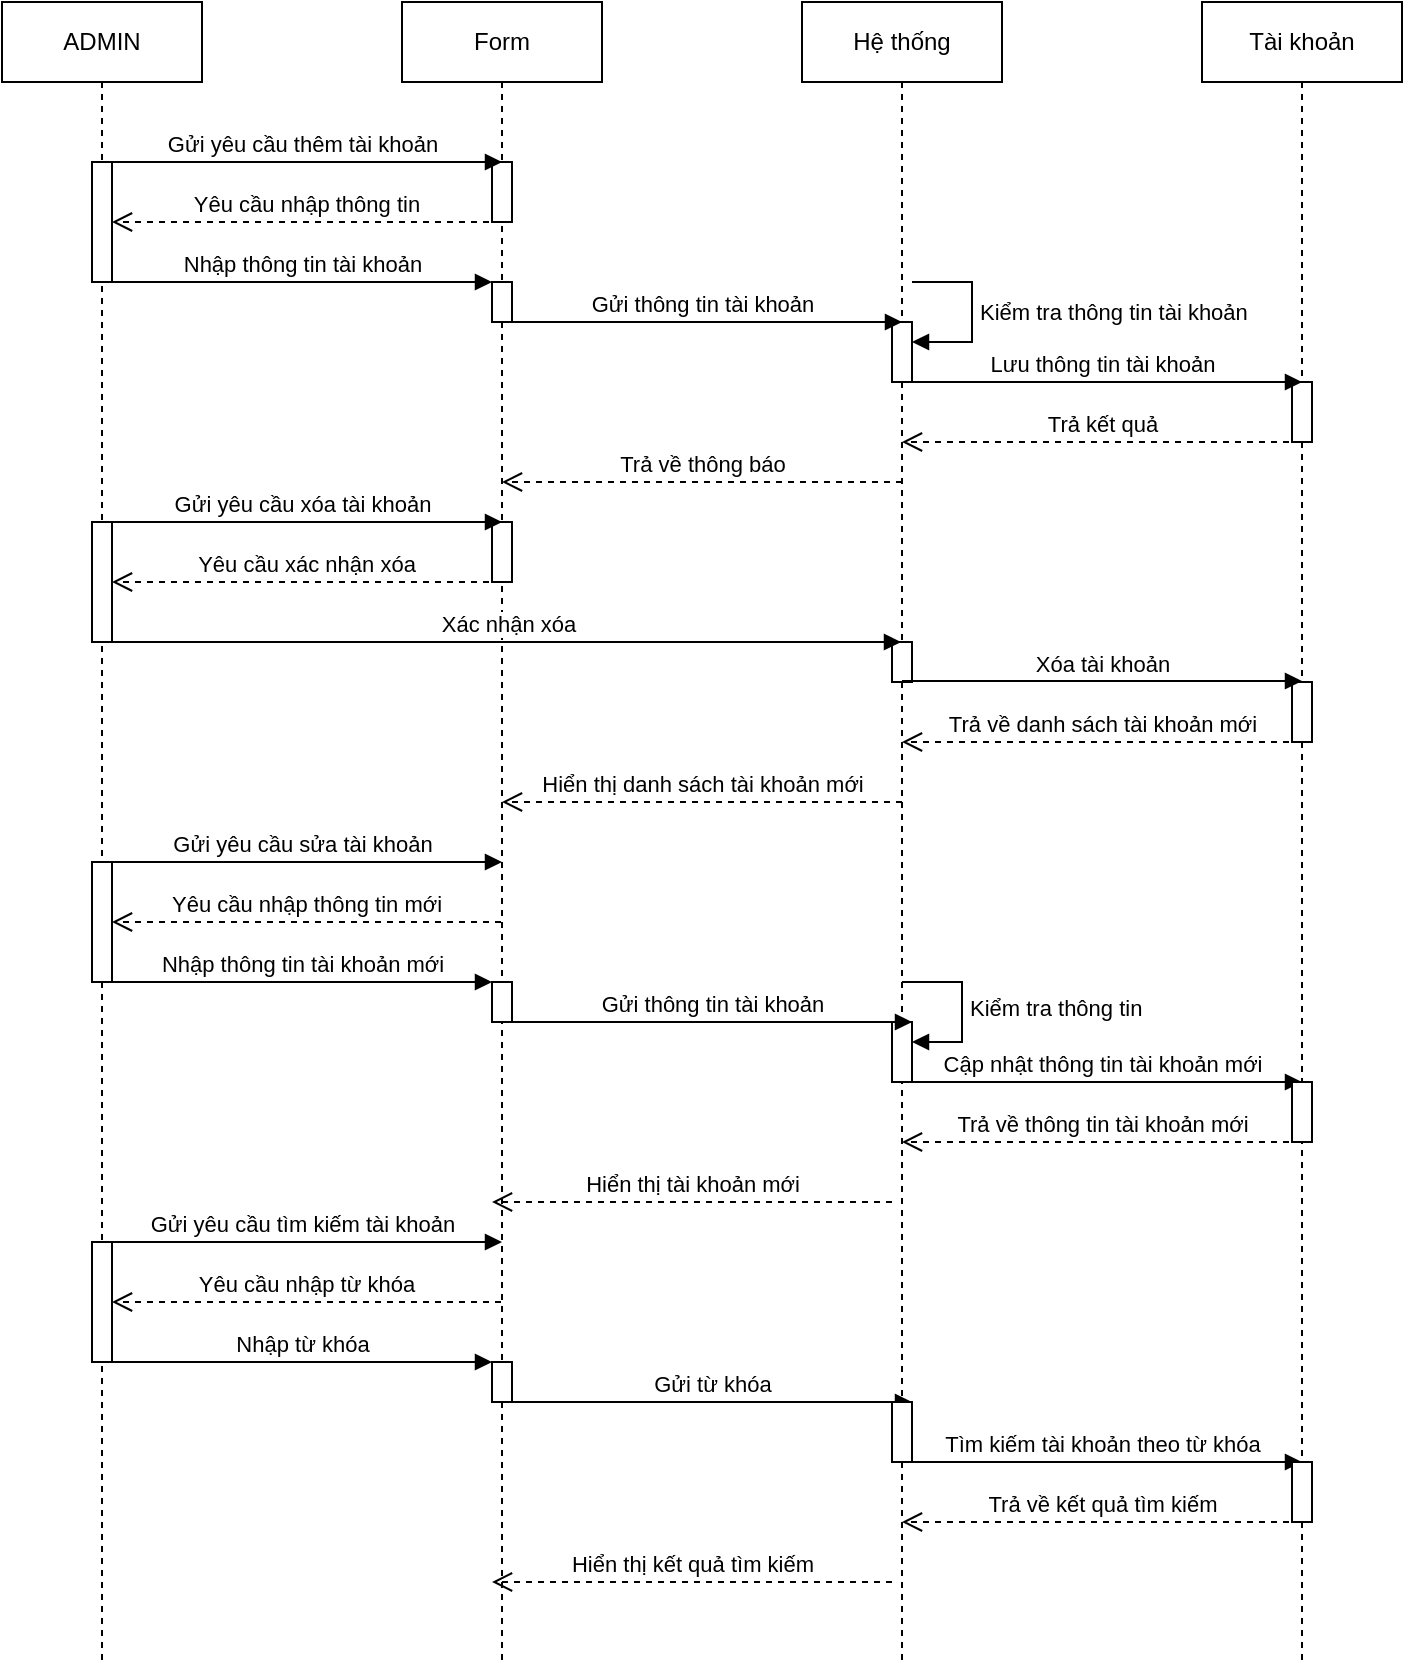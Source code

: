 <mxfile version="22.0.8" type="device">
  <diagram name="Page-1" id="V7sCuvtAG631aXER1X33">
    <mxGraphModel dx="872" dy="465" grid="1" gridSize="10" guides="1" tooltips="1" connect="1" arrows="1" fold="1" page="1" pageScale="1" pageWidth="850" pageHeight="1100" math="0" shadow="0">
      <root>
        <mxCell id="0" />
        <mxCell id="1" parent="0" />
        <mxCell id="-wsJ8GMsP-GpTGa5a6cc-99" value="ADMIN" style="shape=umlLifeline;perimeter=lifelinePerimeter;whiteSpace=wrap;html=1;container=1;dropTarget=0;collapsible=0;recursiveResize=0;outlineConnect=0;portConstraint=eastwest;newEdgeStyle={&quot;curved&quot;:0,&quot;rounded&quot;:0};" vertex="1" parent="1">
          <mxGeometry x="50" y="70" width="100" height="830" as="geometry" />
        </mxCell>
        <mxCell id="-wsJ8GMsP-GpTGa5a6cc-100" value="" style="html=1;points=[[0,0,0,0,5],[0,1,0,0,-5],[1,0,0,0,5],[1,1,0,0,-5]];perimeter=orthogonalPerimeter;outlineConnect=0;targetShapes=umlLifeline;portConstraint=eastwest;newEdgeStyle={&quot;curved&quot;:0,&quot;rounded&quot;:0};" vertex="1" parent="-wsJ8GMsP-GpTGa5a6cc-99">
          <mxGeometry x="45" y="80" width="10" height="60" as="geometry" />
        </mxCell>
        <mxCell id="-wsJ8GMsP-GpTGa5a6cc-101" value="" style="html=1;points=[[0,0,0,0,5],[0,1,0,0,-5],[1,0,0,0,5],[1,1,0,0,-5]];perimeter=orthogonalPerimeter;outlineConnect=0;targetShapes=umlLifeline;portConstraint=eastwest;newEdgeStyle={&quot;curved&quot;:0,&quot;rounded&quot;:0};" vertex="1" parent="-wsJ8GMsP-GpTGa5a6cc-99">
          <mxGeometry x="45" y="260" width="10" height="60" as="geometry" />
        </mxCell>
        <mxCell id="-wsJ8GMsP-GpTGa5a6cc-102" value="Form" style="shape=umlLifeline;perimeter=lifelinePerimeter;whiteSpace=wrap;html=1;container=1;dropTarget=0;collapsible=0;recursiveResize=0;outlineConnect=0;portConstraint=eastwest;newEdgeStyle={&quot;curved&quot;:0,&quot;rounded&quot;:0};" vertex="1" parent="1">
          <mxGeometry x="250" y="70" width="100" height="830" as="geometry" />
        </mxCell>
        <mxCell id="-wsJ8GMsP-GpTGa5a6cc-103" value="" style="html=1;points=[[0,0,0,0,5],[0,1,0,0,-5],[1,0,0,0,5],[1,1,0,0,-5]];perimeter=orthogonalPerimeter;outlineConnect=0;targetShapes=umlLifeline;portConstraint=eastwest;newEdgeStyle={&quot;curved&quot;:0,&quot;rounded&quot;:0};" vertex="1" parent="-wsJ8GMsP-GpTGa5a6cc-102">
          <mxGeometry x="45" y="80" width="10" height="30" as="geometry" />
        </mxCell>
        <mxCell id="-wsJ8GMsP-GpTGa5a6cc-104" value="" style="html=1;points=[[0,0,0,0,5],[0,1,0,0,-5],[1,0,0,0,5],[1,1,0,0,-5]];perimeter=orthogonalPerimeter;outlineConnect=0;targetShapes=umlLifeline;portConstraint=eastwest;newEdgeStyle={&quot;curved&quot;:0,&quot;rounded&quot;:0};" vertex="1" parent="-wsJ8GMsP-GpTGa5a6cc-102">
          <mxGeometry x="45" y="140" width="10" height="20" as="geometry" />
        </mxCell>
        <mxCell id="-wsJ8GMsP-GpTGa5a6cc-105" value="" style="html=1;points=[[0,0,0,0,5],[0,1,0,0,-5],[1,0,0,0,5],[1,1,0,0,-5]];perimeter=orthogonalPerimeter;outlineConnect=0;targetShapes=umlLifeline;portConstraint=eastwest;newEdgeStyle={&quot;curved&quot;:0,&quot;rounded&quot;:0};" vertex="1" parent="-wsJ8GMsP-GpTGa5a6cc-102">
          <mxGeometry x="45" y="260" width="10" height="30" as="geometry" />
        </mxCell>
        <mxCell id="-wsJ8GMsP-GpTGa5a6cc-106" value="Hệ thống" style="shape=umlLifeline;perimeter=lifelinePerimeter;whiteSpace=wrap;html=1;container=1;dropTarget=0;collapsible=0;recursiveResize=0;outlineConnect=0;portConstraint=eastwest;newEdgeStyle={&quot;curved&quot;:0,&quot;rounded&quot;:0};" vertex="1" parent="1">
          <mxGeometry x="450" y="70" width="100" height="830" as="geometry" />
        </mxCell>
        <mxCell id="-wsJ8GMsP-GpTGa5a6cc-107" value="" style="html=1;points=[[0,0,0,0,5],[0,1,0,0,-5],[1,0,0,0,5],[1,1,0,0,-5]];perimeter=orthogonalPerimeter;outlineConnect=0;targetShapes=umlLifeline;portConstraint=eastwest;newEdgeStyle={&quot;curved&quot;:0,&quot;rounded&quot;:0};" vertex="1" parent="-wsJ8GMsP-GpTGa5a6cc-106">
          <mxGeometry x="45" y="160" width="10" height="30" as="geometry" />
        </mxCell>
        <mxCell id="-wsJ8GMsP-GpTGa5a6cc-108" value="Kiểm tra thông tin&amp;nbsp;tài khoản" style="html=1;align=left;spacingLeft=2;endArrow=block;rounded=0;edgeStyle=orthogonalEdgeStyle;curved=0;rounded=0;" edge="1" parent="-wsJ8GMsP-GpTGa5a6cc-106" target="-wsJ8GMsP-GpTGa5a6cc-107">
          <mxGeometry relative="1" as="geometry">
            <mxPoint x="55" y="140" as="sourcePoint" />
            <Array as="points">
              <mxPoint x="85" y="170" />
            </Array>
          </mxGeometry>
        </mxCell>
        <mxCell id="-wsJ8GMsP-GpTGa5a6cc-109" value="" style="html=1;points=[[0,0,0,0,5],[0,1,0,0,-5],[1,0,0,0,5],[1,1,0,0,-5]];perimeter=orthogonalPerimeter;outlineConnect=0;targetShapes=umlLifeline;portConstraint=eastwest;newEdgeStyle={&quot;curved&quot;:0,&quot;rounded&quot;:0};" vertex="1" parent="-wsJ8GMsP-GpTGa5a6cc-106">
          <mxGeometry x="45" y="320" width="10" height="20" as="geometry" />
        </mxCell>
        <mxCell id="-wsJ8GMsP-GpTGa5a6cc-110" value="" style="html=1;points=[[0,0,0,0,5],[0,1,0,0,-5],[1,0,0,0,5],[1,1,0,0,-5]];perimeter=orthogonalPerimeter;outlineConnect=0;targetShapes=umlLifeline;portConstraint=eastwest;newEdgeStyle={&quot;curved&quot;:0,&quot;rounded&quot;:0};" vertex="1" parent="-wsJ8GMsP-GpTGa5a6cc-106">
          <mxGeometry x="45" y="510" width="10" height="30" as="geometry" />
        </mxCell>
        <mxCell id="-wsJ8GMsP-GpTGa5a6cc-111" value="Kiểm tra thông tin" style="html=1;align=left;spacingLeft=2;endArrow=block;rounded=0;edgeStyle=orthogonalEdgeStyle;curved=0;rounded=0;" edge="1" parent="-wsJ8GMsP-GpTGa5a6cc-106" target="-wsJ8GMsP-GpTGa5a6cc-110">
          <mxGeometry relative="1" as="geometry">
            <mxPoint x="50" y="490" as="sourcePoint" />
            <Array as="points">
              <mxPoint x="80" y="520" />
            </Array>
          </mxGeometry>
        </mxCell>
        <mxCell id="-wsJ8GMsP-GpTGa5a6cc-112" value="Gửi yêu cầu sửa tài khoản" style="html=1;verticalAlign=bottom;endArrow=block;curved=0;rounded=0;" edge="1" parent="-wsJ8GMsP-GpTGa5a6cc-106">
          <mxGeometry width="80" relative="1" as="geometry">
            <mxPoint x="-350" y="430" as="sourcePoint" />
            <mxPoint x="-150" y="430" as="targetPoint" />
          </mxGeometry>
        </mxCell>
        <mxCell id="-wsJ8GMsP-GpTGa5a6cc-113" value="" style="html=1;points=[[0,0,0,0,5],[0,1,0,0,-5],[1,0,0,0,5],[1,1,0,0,-5]];perimeter=orthogonalPerimeter;outlineConnect=0;targetShapes=umlLifeline;portConstraint=eastwest;newEdgeStyle={&quot;curved&quot;:0,&quot;rounded&quot;:0};" vertex="1" parent="-wsJ8GMsP-GpTGa5a6cc-106">
          <mxGeometry x="-355" y="430" width="10" height="60" as="geometry" />
        </mxCell>
        <mxCell id="-wsJ8GMsP-GpTGa5a6cc-114" value="Yêu cầu nhập thông tin mới" style="html=1;verticalAlign=bottom;endArrow=open;dashed=1;endSize=8;curved=0;rounded=0;" edge="1" parent="-wsJ8GMsP-GpTGa5a6cc-106">
          <mxGeometry relative="1" as="geometry">
            <mxPoint x="-150.5" y="460" as="sourcePoint" />
            <mxPoint x="-345" y="460" as="targetPoint" />
            <Array as="points">
              <mxPoint x="-250" y="460" />
            </Array>
          </mxGeometry>
        </mxCell>
        <mxCell id="-wsJ8GMsP-GpTGa5a6cc-115" value="Nhập thông tin tài khoản mới" style="html=1;verticalAlign=bottom;endArrow=block;curved=0;rounded=0;" edge="1" parent="-wsJ8GMsP-GpTGa5a6cc-106" source="-wsJ8GMsP-GpTGa5a6cc-113" target="-wsJ8GMsP-GpTGa5a6cc-117">
          <mxGeometry width="80" relative="1" as="geometry">
            <mxPoint x="-320" y="510" as="sourcePoint" />
            <mxPoint x="-90" y="510" as="targetPoint" />
          </mxGeometry>
        </mxCell>
        <mxCell id="-wsJ8GMsP-GpTGa5a6cc-116" value="Gửi thông tin&amp;nbsp;tài khoản" style="html=1;verticalAlign=bottom;endArrow=block;curved=0;rounded=0;" edge="1" parent="-wsJ8GMsP-GpTGa5a6cc-106">
          <mxGeometry width="80" relative="1" as="geometry">
            <mxPoint x="-145" y="510" as="sourcePoint" />
            <mxPoint x="55" y="510" as="targetPoint" />
          </mxGeometry>
        </mxCell>
        <mxCell id="-wsJ8GMsP-GpTGa5a6cc-117" value="" style="html=1;points=[[0,0,0,0,5],[0,1,0,0,-5],[1,0,0,0,5],[1,1,0,0,-5]];perimeter=orthogonalPerimeter;outlineConnect=0;targetShapes=umlLifeline;portConstraint=eastwest;newEdgeStyle={&quot;curved&quot;:0,&quot;rounded&quot;:0};" vertex="1" parent="-wsJ8GMsP-GpTGa5a6cc-106">
          <mxGeometry x="-155" y="490" width="10" height="20" as="geometry" />
        </mxCell>
        <mxCell id="-wsJ8GMsP-GpTGa5a6cc-118" value="Cập nhật thông tin tài khoản mới" style="html=1;verticalAlign=bottom;endArrow=block;curved=0;rounded=0;" edge="1" parent="-wsJ8GMsP-GpTGa5a6cc-106">
          <mxGeometry width="80" relative="1" as="geometry">
            <mxPoint x="50" y="540" as="sourcePoint" />
            <mxPoint x="250" y="540" as="targetPoint" />
          </mxGeometry>
        </mxCell>
        <mxCell id="-wsJ8GMsP-GpTGa5a6cc-119" value="Hiển thị tài khoản mới" style="html=1;verticalAlign=bottom;endArrow=open;dashed=1;endSize=8;curved=0;rounded=0;" edge="1" parent="-wsJ8GMsP-GpTGa5a6cc-106">
          <mxGeometry relative="1" as="geometry">
            <mxPoint x="45" y="600" as="sourcePoint" />
            <mxPoint x="-155" y="600" as="targetPoint" />
            <Array as="points" />
          </mxGeometry>
        </mxCell>
        <mxCell id="-wsJ8GMsP-GpTGa5a6cc-120" value="Yêu cầu nhập thông tin" style="html=1;verticalAlign=bottom;endArrow=open;dashed=1;endSize=8;curved=0;rounded=0;" edge="1" parent="1">
          <mxGeometry relative="1" as="geometry">
            <mxPoint x="299.5" y="180" as="sourcePoint" />
            <mxPoint x="105" y="180" as="targetPoint" />
            <Array as="points">
              <mxPoint x="200" y="180" />
            </Array>
          </mxGeometry>
        </mxCell>
        <mxCell id="-wsJ8GMsP-GpTGa5a6cc-121" value="Nhập thông tin&amp;nbsp;tài khoản" style="html=1;verticalAlign=bottom;endArrow=block;curved=0;rounded=0;" edge="1" parent="1" source="-wsJ8GMsP-GpTGa5a6cc-100" target="-wsJ8GMsP-GpTGa5a6cc-104">
          <mxGeometry width="80" relative="1" as="geometry">
            <mxPoint x="130" y="230" as="sourcePoint" />
            <mxPoint x="360" y="230" as="targetPoint" />
          </mxGeometry>
        </mxCell>
        <mxCell id="-wsJ8GMsP-GpTGa5a6cc-122" value="Gửi yêu cầu thêm tài khoản" style="html=1;verticalAlign=bottom;endArrow=block;curved=0;rounded=0;" edge="1" parent="1">
          <mxGeometry width="80" relative="1" as="geometry">
            <mxPoint x="100" y="150" as="sourcePoint" />
            <mxPoint x="300" y="150" as="targetPoint" />
          </mxGeometry>
        </mxCell>
        <mxCell id="-wsJ8GMsP-GpTGa5a6cc-123" value="Gửi thông tin&amp;nbsp;tài khoản" style="html=1;verticalAlign=bottom;endArrow=block;curved=0;rounded=0;" edge="1" parent="1">
          <mxGeometry width="80" relative="1" as="geometry">
            <mxPoint x="300" y="230" as="sourcePoint" />
            <mxPoint x="500" y="230" as="targetPoint" />
          </mxGeometry>
        </mxCell>
        <mxCell id="-wsJ8GMsP-GpTGa5a6cc-124" value="Trả kết quả" style="html=1;verticalAlign=bottom;endArrow=open;dashed=1;endSize=8;curved=0;rounded=0;" edge="1" parent="1">
          <mxGeometry relative="1" as="geometry">
            <mxPoint x="699.5" y="290" as="sourcePoint" />
            <mxPoint x="500" y="290" as="targetPoint" />
            <Array as="points">
              <mxPoint x="575" y="290" />
            </Array>
          </mxGeometry>
        </mxCell>
        <mxCell id="-wsJ8GMsP-GpTGa5a6cc-125" value="Tài khoản" style="shape=umlLifeline;perimeter=lifelinePerimeter;whiteSpace=wrap;html=1;container=1;dropTarget=0;collapsible=0;recursiveResize=0;outlineConnect=0;portConstraint=eastwest;newEdgeStyle={&quot;curved&quot;:0,&quot;rounded&quot;:0};" vertex="1" parent="1">
          <mxGeometry x="650" y="70" width="100" height="830" as="geometry" />
        </mxCell>
        <mxCell id="-wsJ8GMsP-GpTGa5a6cc-126" value="" style="html=1;points=[[0,0,0,0,5],[0,1,0,0,-5],[1,0,0,0,5],[1,1,0,0,-5]];perimeter=orthogonalPerimeter;outlineConnect=0;targetShapes=umlLifeline;portConstraint=eastwest;newEdgeStyle={&quot;curved&quot;:0,&quot;rounded&quot;:0};" vertex="1" parent="-wsJ8GMsP-GpTGa5a6cc-125">
          <mxGeometry x="45" y="190" width="10" height="30" as="geometry" />
        </mxCell>
        <mxCell id="-wsJ8GMsP-GpTGa5a6cc-127" value="" style="html=1;points=[[0,0,0,0,5],[0,1,0,0,-5],[1,0,0,0,5],[1,1,0,0,-5]];perimeter=orthogonalPerimeter;outlineConnect=0;targetShapes=umlLifeline;portConstraint=eastwest;newEdgeStyle={&quot;curved&quot;:0,&quot;rounded&quot;:0};" vertex="1" parent="-wsJ8GMsP-GpTGa5a6cc-125">
          <mxGeometry x="45" y="340" width="10" height="30" as="geometry" />
        </mxCell>
        <mxCell id="-wsJ8GMsP-GpTGa5a6cc-128" value="" style="html=1;points=[[0,0,0,0,5],[0,1,0,0,-5],[1,0,0,0,5],[1,1,0,0,-5]];perimeter=orthogonalPerimeter;outlineConnect=0;targetShapes=umlLifeline;portConstraint=eastwest;newEdgeStyle={&quot;curved&quot;:0,&quot;rounded&quot;:0};" vertex="1" parent="-wsJ8GMsP-GpTGa5a6cc-125">
          <mxGeometry x="45" y="540" width="10" height="30" as="geometry" />
        </mxCell>
        <mxCell id="-wsJ8GMsP-GpTGa5a6cc-129" value="Trả về thông báo" style="html=1;verticalAlign=bottom;endArrow=open;dashed=1;endSize=8;curved=0;rounded=0;" edge="1" parent="1" target="-wsJ8GMsP-GpTGa5a6cc-102">
          <mxGeometry relative="1" as="geometry">
            <mxPoint x="500" y="310" as="sourcePoint" />
            <mxPoint x="305" y="310" as="targetPoint" />
            <Array as="points">
              <mxPoint x="400.5" y="310" />
            </Array>
          </mxGeometry>
        </mxCell>
        <mxCell id="-wsJ8GMsP-GpTGa5a6cc-130" value="Lưu thông tin&amp;nbsp;tài khoản" style="html=1;verticalAlign=bottom;endArrow=block;curved=0;rounded=0;" edge="1" parent="1">
          <mxGeometry width="80" relative="1" as="geometry">
            <mxPoint x="500" y="260" as="sourcePoint" />
            <mxPoint x="700" y="260" as="targetPoint" />
          </mxGeometry>
        </mxCell>
        <mxCell id="-wsJ8GMsP-GpTGa5a6cc-131" value="Gửi yêu cầu xóa tài khoản" style="html=1;verticalAlign=bottom;endArrow=block;curved=0;rounded=0;" edge="1" parent="1">
          <mxGeometry width="80" relative="1" as="geometry">
            <mxPoint x="100" y="330" as="sourcePoint" />
            <mxPoint x="300" y="330" as="targetPoint" />
          </mxGeometry>
        </mxCell>
        <mxCell id="-wsJ8GMsP-GpTGa5a6cc-132" value="Yêu cầu xác nhận xóa" style="html=1;verticalAlign=bottom;endArrow=open;dashed=1;endSize=8;curved=0;rounded=0;" edge="1" parent="1">
          <mxGeometry relative="1" as="geometry">
            <mxPoint x="299.5" y="360" as="sourcePoint" />
            <mxPoint x="105" y="360" as="targetPoint" />
            <Array as="points">
              <mxPoint x="200" y="360" />
            </Array>
          </mxGeometry>
        </mxCell>
        <mxCell id="-wsJ8GMsP-GpTGa5a6cc-133" value="Xác nhận xóa" style="html=1;verticalAlign=bottom;endArrow=block;curved=0;rounded=0;" edge="1" parent="1">
          <mxGeometry width="80" relative="1" as="geometry">
            <mxPoint x="105" y="390" as="sourcePoint" />
            <mxPoint x="499.5" y="390" as="targetPoint" />
          </mxGeometry>
        </mxCell>
        <mxCell id="-wsJ8GMsP-GpTGa5a6cc-134" value="Xóa&amp;nbsp;tài khoản" style="html=1;verticalAlign=bottom;endArrow=block;curved=0;rounded=0;" edge="1" parent="1">
          <mxGeometry width="80" relative="1" as="geometry">
            <mxPoint x="500" y="409.5" as="sourcePoint" />
            <mxPoint x="700" y="409.5" as="targetPoint" />
          </mxGeometry>
        </mxCell>
        <mxCell id="-wsJ8GMsP-GpTGa5a6cc-135" value="Trả về danh sách tài khoản mới" style="html=1;verticalAlign=bottom;endArrow=open;dashed=1;endSize=8;curved=0;rounded=0;" edge="1" parent="1">
          <mxGeometry relative="1" as="geometry">
            <mxPoint x="699.5" y="440" as="sourcePoint" />
            <mxPoint x="500" y="440" as="targetPoint" />
            <Array as="points">
              <mxPoint x="575" y="440" />
            </Array>
          </mxGeometry>
        </mxCell>
        <mxCell id="-wsJ8GMsP-GpTGa5a6cc-136" value="Hiển thị danh sách tài khoản mới" style="html=1;verticalAlign=bottom;endArrow=open;dashed=1;endSize=8;curved=0;rounded=0;" edge="1" parent="1">
          <mxGeometry relative="1" as="geometry">
            <mxPoint x="500" y="470" as="sourcePoint" />
            <mxPoint x="300" y="470" as="targetPoint" />
            <Array as="points" />
          </mxGeometry>
        </mxCell>
        <mxCell id="-wsJ8GMsP-GpTGa5a6cc-137" value="Trả về thông tin tài khoản mới" style="html=1;verticalAlign=bottom;endArrow=open;dashed=1;endSize=8;curved=0;rounded=0;" edge="1" parent="1">
          <mxGeometry relative="1" as="geometry">
            <mxPoint x="699.5" y="640" as="sourcePoint" />
            <mxPoint x="500" y="640" as="targetPoint" />
            <Array as="points">
              <mxPoint x="575" y="640" />
            </Array>
          </mxGeometry>
        </mxCell>
        <mxCell id="-wsJ8GMsP-GpTGa5a6cc-138" value="Gửi yêu cầu tìm kiếm tài khoản" style="html=1;verticalAlign=bottom;endArrow=block;curved=0;rounded=0;" edge="1" parent="1">
          <mxGeometry width="80" relative="1" as="geometry">
            <mxPoint x="100" y="690" as="sourcePoint" />
            <mxPoint x="300" y="690" as="targetPoint" />
          </mxGeometry>
        </mxCell>
        <mxCell id="-wsJ8GMsP-GpTGa5a6cc-139" value="Yêu cầu nhập từ khóa" style="html=1;verticalAlign=bottom;endArrow=open;dashed=1;endSize=8;curved=0;rounded=0;" edge="1" parent="1">
          <mxGeometry relative="1" as="geometry">
            <mxPoint x="299.5" y="720" as="sourcePoint" />
            <mxPoint x="105" y="720" as="targetPoint" />
            <Array as="points" />
          </mxGeometry>
        </mxCell>
        <mxCell id="-wsJ8GMsP-GpTGa5a6cc-140" value="Nhập từ khóa" style="html=1;verticalAlign=bottom;endArrow=block;curved=0;rounded=0;" edge="1" parent="1" source="-wsJ8GMsP-GpTGa5a6cc-141" target="-wsJ8GMsP-GpTGa5a6cc-142">
          <mxGeometry width="80" relative="1" as="geometry">
            <mxPoint x="130" y="770" as="sourcePoint" />
            <mxPoint x="360" y="770" as="targetPoint" />
          </mxGeometry>
        </mxCell>
        <mxCell id="-wsJ8GMsP-GpTGa5a6cc-141" value="" style="html=1;points=[[0,0,0,0,5],[0,1,0,0,-5],[1,0,0,0,5],[1,1,0,0,-5]];perimeter=orthogonalPerimeter;outlineConnect=0;targetShapes=umlLifeline;portConstraint=eastwest;newEdgeStyle={&quot;curved&quot;:0,&quot;rounded&quot;:0};" vertex="1" parent="1">
          <mxGeometry x="95" y="690" width="10" height="60" as="geometry" />
        </mxCell>
        <mxCell id="-wsJ8GMsP-GpTGa5a6cc-142" value="" style="html=1;points=[[0,0,0,0,5],[0,1,0,0,-5],[1,0,0,0,5],[1,1,0,0,-5]];perimeter=orthogonalPerimeter;outlineConnect=0;targetShapes=umlLifeline;portConstraint=eastwest;newEdgeStyle={&quot;curved&quot;:0,&quot;rounded&quot;:0};" vertex="1" parent="1">
          <mxGeometry x="295" y="750" width="10" height="20" as="geometry" />
        </mxCell>
        <mxCell id="-wsJ8GMsP-GpTGa5a6cc-143" value="Gửi từ khóa" style="html=1;verticalAlign=bottom;endArrow=block;curved=0;rounded=0;" edge="1" parent="1">
          <mxGeometry width="80" relative="1" as="geometry">
            <mxPoint x="305" y="770" as="sourcePoint" />
            <mxPoint x="505" y="770" as="targetPoint" />
          </mxGeometry>
        </mxCell>
        <mxCell id="-wsJ8GMsP-GpTGa5a6cc-144" value="Hiển thị kết quả tìm kiếm" style="html=1;verticalAlign=bottom;endArrow=open;dashed=1;endSize=8;curved=0;rounded=0;" edge="1" parent="1">
          <mxGeometry relative="1" as="geometry">
            <mxPoint x="495" y="860" as="sourcePoint" />
            <mxPoint x="295" y="860" as="targetPoint" />
            <Array as="points" />
          </mxGeometry>
        </mxCell>
        <mxCell id="-wsJ8GMsP-GpTGa5a6cc-145" value="" style="html=1;points=[[0,0,0,0,5],[0,1,0,0,-5],[1,0,0,0,5],[1,1,0,0,-5]];perimeter=orthogonalPerimeter;outlineConnect=0;targetShapes=umlLifeline;portConstraint=eastwest;newEdgeStyle={&quot;curved&quot;:0,&quot;rounded&quot;:0};" vertex="1" parent="1">
          <mxGeometry x="495" y="770" width="10" height="30" as="geometry" />
        </mxCell>
        <mxCell id="-wsJ8GMsP-GpTGa5a6cc-146" value="Tìm kiếm tài khoản theo từ khóa" style="html=1;verticalAlign=bottom;endArrow=block;curved=0;rounded=0;" edge="1" parent="1">
          <mxGeometry width="80" relative="1" as="geometry">
            <mxPoint x="500" y="800" as="sourcePoint" />
            <mxPoint x="700" y="800" as="targetPoint" />
          </mxGeometry>
        </mxCell>
        <mxCell id="-wsJ8GMsP-GpTGa5a6cc-147" value="Trả về kết quả tìm kiếm" style="html=1;verticalAlign=bottom;endArrow=open;dashed=1;endSize=8;curved=0;rounded=0;" edge="1" parent="1">
          <mxGeometry relative="1" as="geometry">
            <mxPoint x="699.5" y="830" as="sourcePoint" />
            <mxPoint x="500" y="830" as="targetPoint" />
            <Array as="points" />
          </mxGeometry>
        </mxCell>
        <mxCell id="-wsJ8GMsP-GpTGa5a6cc-148" value="" style="html=1;points=[[0,0,0,0,5],[0,1,0,0,-5],[1,0,0,0,5],[1,1,0,0,-5]];perimeter=orthogonalPerimeter;outlineConnect=0;targetShapes=umlLifeline;portConstraint=eastwest;newEdgeStyle={&quot;curved&quot;:0,&quot;rounded&quot;:0};" vertex="1" parent="1">
          <mxGeometry x="695" y="800" width="10" height="30" as="geometry" />
        </mxCell>
      </root>
    </mxGraphModel>
  </diagram>
</mxfile>
